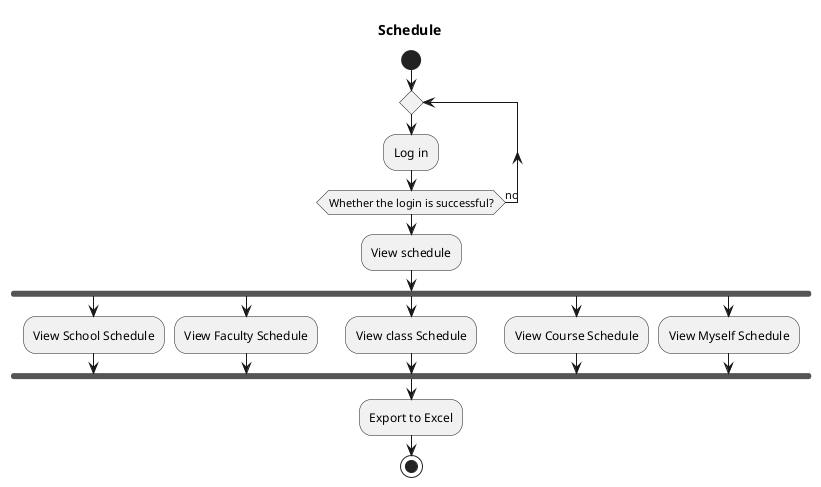 @startuml Schedule
title Schedule
start
repeat
    :Log in;
repeat while (Whether the login is successful?) is (no)
:View schedule;
fork
:View School Schedule;
fork again
:View Faculty Schedule;
fork again
:View class Schedule;
fork again
:View Course Schedule;
fork again
:View Myself Schedule;
end fork
:Export to Excel;
stop
@enduml
